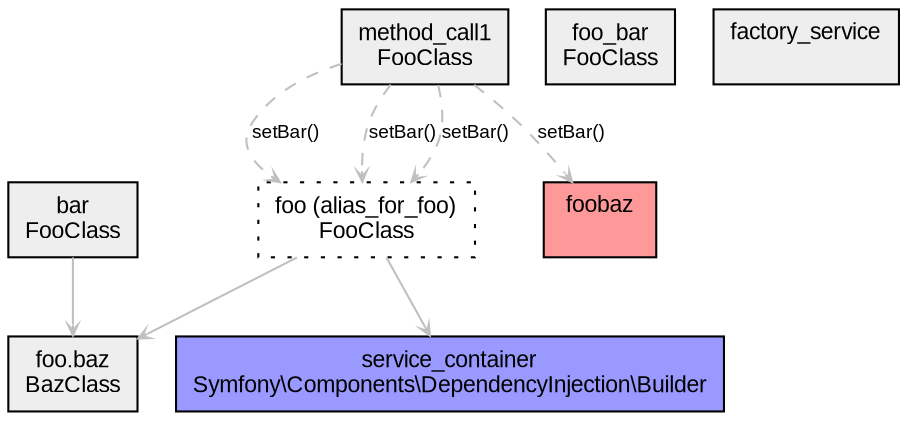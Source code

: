 digraph sc {
  ratio="compress"
  node [fontsize="11" fontname="Arial" shape="record"];
  edge [fontsize="9" fontname="Arial" color="grey" arrowhead="open" arrowsize="0.5"];

  node_foo [label="foo (alias_for_foo)\nFooClass\n", shape=record, fillcolor="#eeeeee", style="dotted"];
  node_bar [label="bar\nFooClass\n", shape=record, fillcolor="#eeeeee", style="filled"];
  node_foo_baz [label="foo.baz\nBazClass\n", shape=record, fillcolor="#eeeeee", style="filled"];
  node_foo_bar [label="foo_bar\nFooClass\n", shape=record, fillcolor="#eeeeee", style="filled"];
  node_method_call1 [label="method_call1\nFooClass\n", shape=record, fillcolor="#eeeeee", style="filled"];
  node_factory_service [label="factory_service\n\n", shape=record, fillcolor="#eeeeee", style="filled"];
  node_service_container [label="service_container\nSymfony\\Components\\DependencyInjection\\Builder\n", shape=record, fillcolor="#9999ff", style="filled"];
  node_foobaz [label="foobaz\n\n", shape=record, fillcolor="#ff9999", style="filled"];
  node_foo -> node_foo_baz [label="" style="filled"];
  node_foo -> node_service_container [label="" style="filled"];
  node_bar -> node_foo_baz [label="" style="filled"];
  node_method_call1 -> node_foo [label="setBar()" style="dashed"];
  node_method_call1 -> node_foo [label="setBar()" style="dashed"];
  node_method_call1 -> node_foo [label="setBar()" style="dashed"];
  node_method_call1 -> node_foobaz [label="setBar()" style="dashed"];
}
